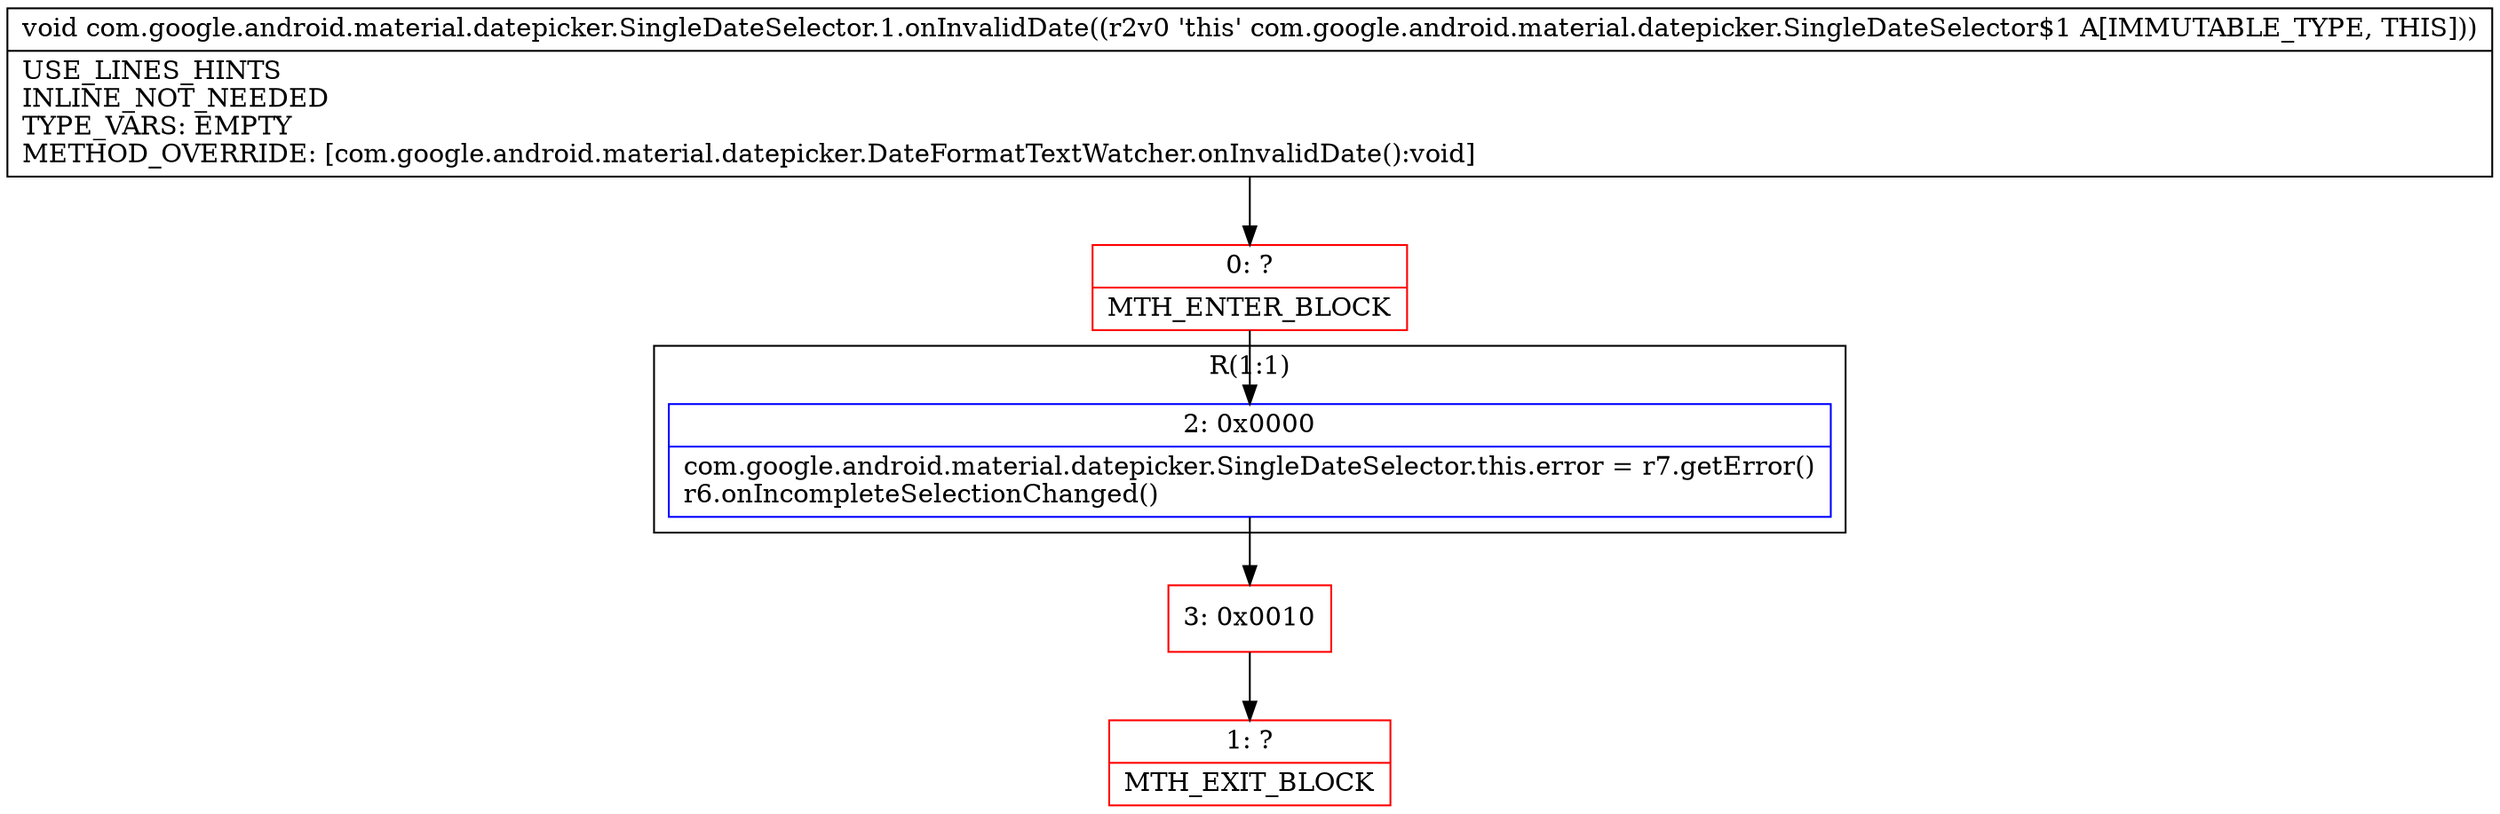 digraph "CFG forcom.google.android.material.datepicker.SingleDateSelector.1.onInvalidDate()V" {
subgraph cluster_Region_596262110 {
label = "R(1:1)";
node [shape=record,color=blue];
Node_2 [shape=record,label="{2\:\ 0x0000|com.google.android.material.datepicker.SingleDateSelector.this.error = r7.getError()\lr6.onIncompleteSelectionChanged()\l}"];
}
Node_0 [shape=record,color=red,label="{0\:\ ?|MTH_ENTER_BLOCK\l}"];
Node_3 [shape=record,color=red,label="{3\:\ 0x0010}"];
Node_1 [shape=record,color=red,label="{1\:\ ?|MTH_EXIT_BLOCK\l}"];
MethodNode[shape=record,label="{void com.google.android.material.datepicker.SingleDateSelector.1.onInvalidDate((r2v0 'this' com.google.android.material.datepicker.SingleDateSelector$1 A[IMMUTABLE_TYPE, THIS]))  | USE_LINES_HINTS\lINLINE_NOT_NEEDED\lTYPE_VARS: EMPTY\lMETHOD_OVERRIDE: [com.google.android.material.datepicker.DateFormatTextWatcher.onInvalidDate():void]\l}"];
MethodNode -> Node_0;Node_2 -> Node_3;
Node_0 -> Node_2;
Node_3 -> Node_1;
}


